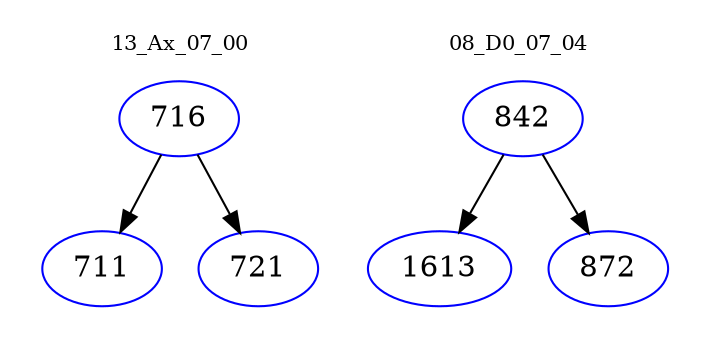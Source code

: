 digraph{
subgraph cluster_0 {
color = white
label = "13_Ax_07_00";
fontsize=10;
T0_716 [label="716", color="blue"]
T0_716 -> T0_711 [color="black"]
T0_711 [label="711", color="blue"]
T0_716 -> T0_721 [color="black"]
T0_721 [label="721", color="blue"]
}
subgraph cluster_1 {
color = white
label = "08_D0_07_04";
fontsize=10;
T1_842 [label="842", color="blue"]
T1_842 -> T1_1613 [color="black"]
T1_1613 [label="1613", color="blue"]
T1_842 -> T1_872 [color="black"]
T1_872 [label="872", color="blue"]
}
}
